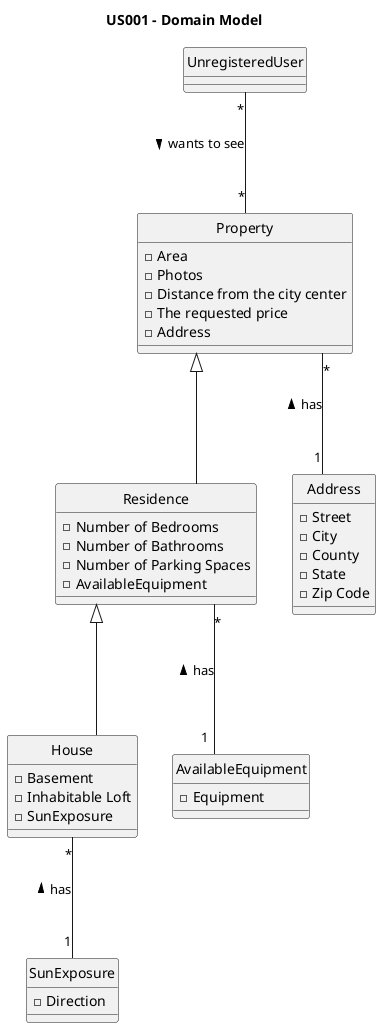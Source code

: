 @startuml

title US001 - Domain Model

skinparam groupInheritance 2
skinparam monochrome true
skinparam linetype ortho
hide circle



class UnregisteredUser {
}


class Property {
- Area
- Photos
- Distance from the city center
- The requested price
- Address
}


class Residence {
- Number of Bedrooms
- Number of Bathrooms
- Number of Parking Spaces
- AvailableEquipment
 }


class House {
- Basement
- Inhabitable Loft
- SunExposure
}


class SunExposure {
- Direction
}


class Address {
- Street
- City
- County
- State
- Zip Code
}


class AvailableEquipment {
- Equipment
}


UnregisteredUser "*" --- "*" Property: wants to see >

Property <|--- Residence
Property "*" --- "1" Address : has <

Residence "*" --- "1" AvailableEquipment : has <
Residence <|--- House

House "*" --- "1" SunExposure : has <

@enduml